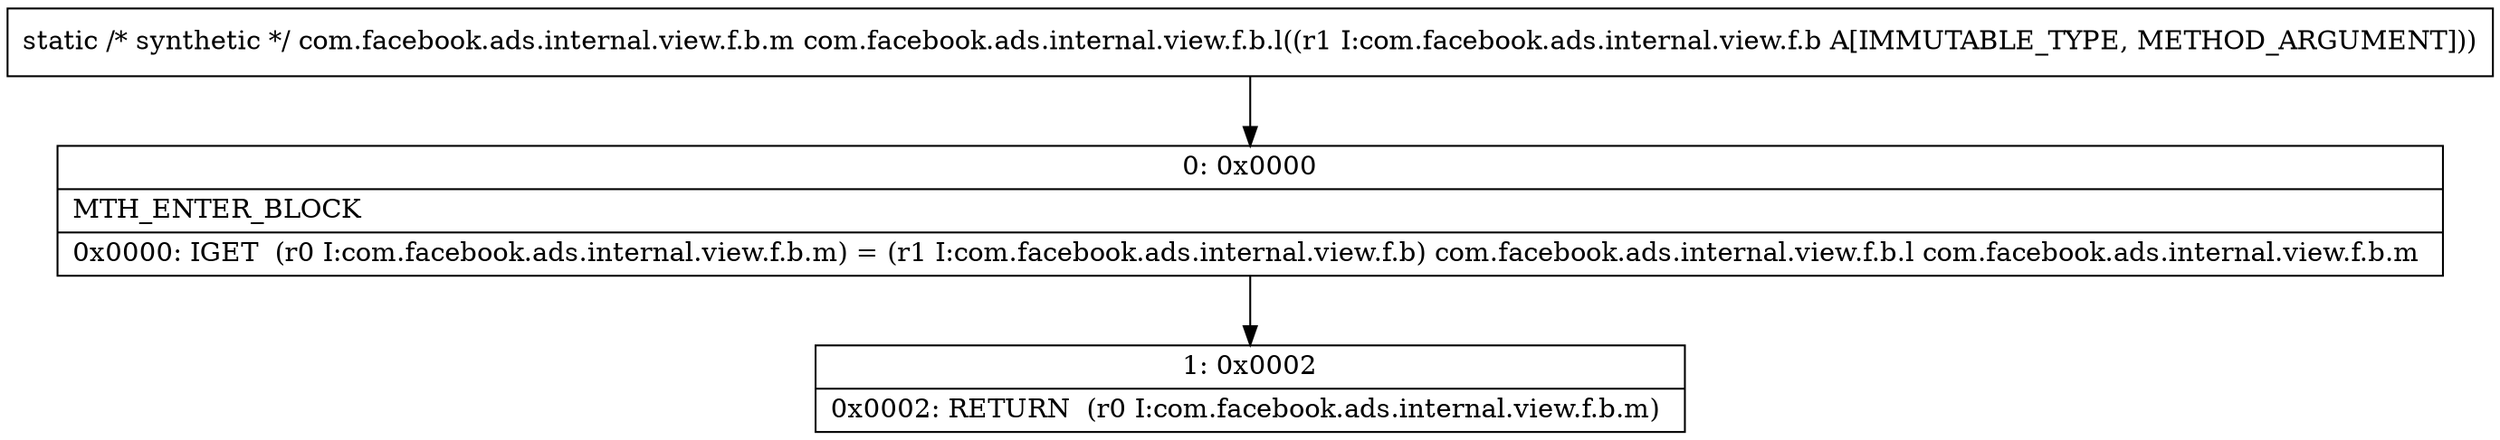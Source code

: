 digraph "CFG forcom.facebook.ads.internal.view.f.b.l(Lcom\/facebook\/ads\/internal\/view\/f\/b;)Lcom\/facebook\/ads\/internal\/view\/f\/b\/m;" {
Node_0 [shape=record,label="{0\:\ 0x0000|MTH_ENTER_BLOCK\l|0x0000: IGET  (r0 I:com.facebook.ads.internal.view.f.b.m) = (r1 I:com.facebook.ads.internal.view.f.b) com.facebook.ads.internal.view.f.b.l com.facebook.ads.internal.view.f.b.m \l}"];
Node_1 [shape=record,label="{1\:\ 0x0002|0x0002: RETURN  (r0 I:com.facebook.ads.internal.view.f.b.m) \l}"];
MethodNode[shape=record,label="{static \/* synthetic *\/ com.facebook.ads.internal.view.f.b.m com.facebook.ads.internal.view.f.b.l((r1 I:com.facebook.ads.internal.view.f.b A[IMMUTABLE_TYPE, METHOD_ARGUMENT])) }"];
MethodNode -> Node_0;
Node_0 -> Node_1;
}


